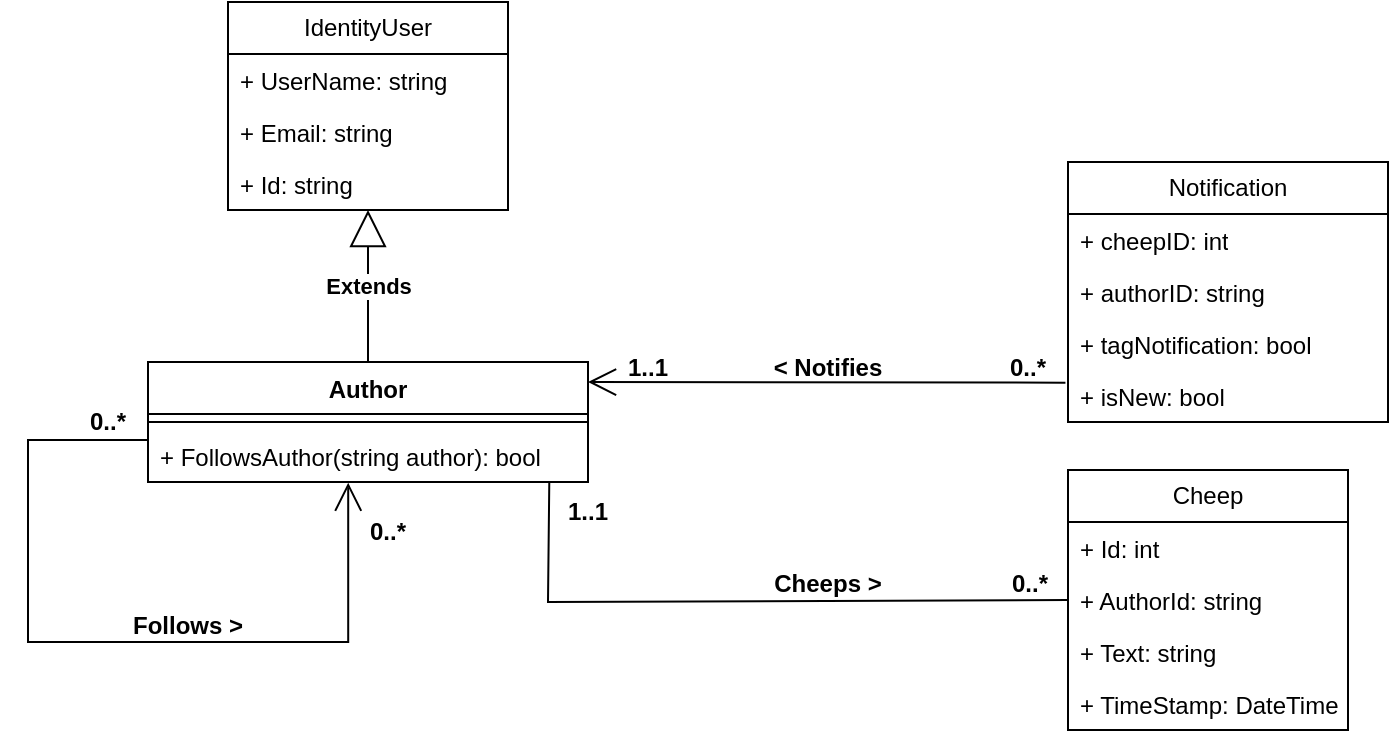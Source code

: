 <mxfile version="25.0.2">
  <diagram id="C5RBs43oDa-KdzZeNtuy" name="Page-1">
    <mxGraphModel dx="940" dy="702" grid="1" gridSize="10" guides="1" tooltips="1" connect="1" arrows="1" fold="1" page="1" pageScale="1" pageWidth="827" pageHeight="1169" math="0" shadow="0">
      <root>
        <mxCell id="WIyWlLk6GJQsqaUBKTNV-0" />
        <mxCell id="WIyWlLk6GJQsqaUBKTNV-1" parent="WIyWlLk6GJQsqaUBKTNV-0" />
        <mxCell id="jE28etoplx5Ut-UICcE7-0" value="IdentityUser" style="swimlane;fontStyle=0;childLayout=stackLayout;horizontal=1;startSize=26;fillColor=none;horizontalStack=0;resizeParent=1;resizeParentMax=0;resizeLast=0;collapsible=1;marginBottom=0;whiteSpace=wrap;html=1;" parent="WIyWlLk6GJQsqaUBKTNV-1" vertex="1">
          <mxGeometry x="120" y="20" width="140" height="104" as="geometry" />
        </mxCell>
        <mxCell id="jE28etoplx5Ut-UICcE7-1" value="+ UserName: string" style="text;strokeColor=none;fillColor=none;align=left;verticalAlign=top;spacingLeft=4;spacingRight=4;overflow=hidden;rotatable=0;points=[[0,0.5],[1,0.5]];portConstraint=eastwest;whiteSpace=wrap;html=1;" parent="jE28etoplx5Ut-UICcE7-0" vertex="1">
          <mxGeometry y="26" width="140" height="26" as="geometry" />
        </mxCell>
        <mxCell id="jE28etoplx5Ut-UICcE7-2" value="+ Email: string" style="text;strokeColor=none;fillColor=none;align=left;verticalAlign=top;spacingLeft=4;spacingRight=4;overflow=hidden;rotatable=0;points=[[0,0.5],[1,0.5]];portConstraint=eastwest;whiteSpace=wrap;html=1;" parent="jE28etoplx5Ut-UICcE7-0" vertex="1">
          <mxGeometry y="52" width="140" height="26" as="geometry" />
        </mxCell>
        <mxCell id="jE28etoplx5Ut-UICcE7-3" value="+ Id: string" style="text;strokeColor=none;fillColor=none;align=left;verticalAlign=top;spacingLeft=4;spacingRight=4;overflow=hidden;rotatable=0;points=[[0,0.5],[1,0.5]];portConstraint=eastwest;whiteSpace=wrap;html=1;" parent="jE28etoplx5Ut-UICcE7-0" vertex="1">
          <mxGeometry y="78" width="140" height="26" as="geometry" />
        </mxCell>
        <mxCell id="jE28etoplx5Ut-UICcE7-8" value="Author" style="swimlane;fontStyle=1;align=center;verticalAlign=top;childLayout=stackLayout;horizontal=1;startSize=26;horizontalStack=0;resizeParent=1;resizeParentMax=0;resizeLast=0;collapsible=1;marginBottom=0;whiteSpace=wrap;html=1;gradientColor=default;fillColor=none;" parent="WIyWlLk6GJQsqaUBKTNV-1" vertex="1">
          <mxGeometry x="80" y="200" width="220" height="60" as="geometry" />
        </mxCell>
        <mxCell id="jE28etoplx5Ut-UICcE7-10" value="" style="line;strokeWidth=1;fillColor=none;align=left;verticalAlign=middle;spacingTop=-1;spacingLeft=3;spacingRight=3;rotatable=0;labelPosition=right;points=[];portConstraint=eastwest;strokeColor=inherit;" parent="jE28etoplx5Ut-UICcE7-8" vertex="1">
          <mxGeometry y="26" width="220" height="8" as="geometry" />
        </mxCell>
        <mxCell id="jE28etoplx5Ut-UICcE7-11" value="+ FollowsAuthor(string author): bool" style="text;strokeColor=none;fillColor=none;align=left;verticalAlign=top;spacingLeft=4;spacingRight=4;overflow=hidden;rotatable=0;points=[[0,0.5],[1,0.5]];portConstraint=eastwest;whiteSpace=wrap;html=1;" parent="jE28etoplx5Ut-UICcE7-8" vertex="1">
          <mxGeometry y="34" width="220" height="26" as="geometry" />
        </mxCell>
        <mxCell id="HtRbUgFwsfMNUu89t4VH-27" value="" style="endArrow=open;endFill=1;endSize=12;html=1;rounded=0;exitX=0;exitY=0.5;exitDx=0;exitDy=0;edgeStyle=orthogonalEdgeStyle;entryX=0.455;entryY=1.013;entryDx=0;entryDy=0;entryPerimeter=0;" edge="1" parent="jE28etoplx5Ut-UICcE7-8" target="jE28etoplx5Ut-UICcE7-11">
          <mxGeometry width="160" relative="1" as="geometry">
            <mxPoint y="39" as="sourcePoint" />
            <mxPoint x="50" y="160" as="targetPoint" />
            <Array as="points">
              <mxPoint x="-60" y="39" />
              <mxPoint x="-60" y="140" />
              <mxPoint x="100" y="140" />
            </Array>
          </mxGeometry>
        </mxCell>
        <mxCell id="jE28etoplx5Ut-UICcE7-15" value="Cheep" style="swimlane;fontStyle=0;childLayout=stackLayout;horizontal=1;startSize=26;fillColor=none;horizontalStack=0;resizeParent=1;resizeParentMax=0;resizeLast=0;collapsible=1;marginBottom=0;whiteSpace=wrap;html=1;" parent="WIyWlLk6GJQsqaUBKTNV-1" vertex="1">
          <mxGeometry x="540" y="254" width="140" height="130" as="geometry" />
        </mxCell>
        <mxCell id="jE28etoplx5Ut-UICcE7-16" value="+ Id: int" style="text;strokeColor=none;fillColor=none;align=left;verticalAlign=top;spacingLeft=4;spacingRight=4;overflow=hidden;rotatable=0;points=[[0,0.5],[1,0.5]];portConstraint=eastwest;whiteSpace=wrap;html=1;" parent="jE28etoplx5Ut-UICcE7-15" vertex="1">
          <mxGeometry y="26" width="140" height="26" as="geometry" />
        </mxCell>
        <mxCell id="jE28etoplx5Ut-UICcE7-18" value="+ AuthorId: string" style="text;strokeColor=none;fillColor=none;align=left;verticalAlign=top;spacingLeft=4;spacingRight=4;overflow=hidden;rotatable=0;points=[[0,0.5],[1,0.5]];portConstraint=eastwest;whiteSpace=wrap;html=1;" parent="jE28etoplx5Ut-UICcE7-15" vertex="1">
          <mxGeometry y="52" width="140" height="26" as="geometry" />
        </mxCell>
        <mxCell id="jE28etoplx5Ut-UICcE7-19" value="+ Text: string" style="text;strokeColor=none;fillColor=none;align=left;verticalAlign=top;spacingLeft=4;spacingRight=4;overflow=hidden;rotatable=0;points=[[0,0.5],[1,0.5]];portConstraint=eastwest;whiteSpace=wrap;html=1;" parent="jE28etoplx5Ut-UICcE7-15" vertex="1">
          <mxGeometry y="78" width="140" height="26" as="geometry" />
        </mxCell>
        <mxCell id="jE28etoplx5Ut-UICcE7-20" value="+ TimeStamp: DateTime" style="text;strokeColor=none;fillColor=none;align=left;verticalAlign=top;spacingLeft=4;spacingRight=4;overflow=hidden;rotatable=0;points=[[0,0.5],[1,0.5]];portConstraint=eastwest;whiteSpace=wrap;html=1;" parent="jE28etoplx5Ut-UICcE7-15" vertex="1">
          <mxGeometry y="104" width="140" height="26" as="geometry" />
        </mxCell>
        <mxCell id="jE28etoplx5Ut-UICcE7-21" value="Notification" style="swimlane;fontStyle=0;childLayout=stackLayout;horizontal=1;startSize=26;fillColor=none;horizontalStack=0;resizeParent=1;resizeParentMax=0;resizeLast=0;collapsible=1;marginBottom=0;whiteSpace=wrap;html=1;" parent="WIyWlLk6GJQsqaUBKTNV-1" vertex="1">
          <mxGeometry x="540" y="100" width="160" height="130" as="geometry" />
        </mxCell>
        <mxCell id="jE28etoplx5Ut-UICcE7-22" value="+ cheepID: int" style="text;strokeColor=none;fillColor=none;align=left;verticalAlign=top;spacingLeft=4;spacingRight=4;overflow=hidden;rotatable=0;points=[[0,0.5],[1,0.5]];portConstraint=eastwest;whiteSpace=wrap;html=1;" parent="jE28etoplx5Ut-UICcE7-21" vertex="1">
          <mxGeometry y="26" width="160" height="26" as="geometry" />
        </mxCell>
        <mxCell id="jE28etoplx5Ut-UICcE7-23" value="+ authorID: string" style="text;strokeColor=none;fillColor=none;align=left;verticalAlign=top;spacingLeft=4;spacingRight=4;overflow=hidden;rotatable=0;points=[[0,0.5],[1,0.5]];portConstraint=eastwest;whiteSpace=wrap;html=1;" parent="jE28etoplx5Ut-UICcE7-21" vertex="1">
          <mxGeometry y="52" width="160" height="26" as="geometry" />
        </mxCell>
        <mxCell id="jE28etoplx5Ut-UICcE7-24" value="+ tagNotification: bool" style="text;strokeColor=none;fillColor=none;align=left;verticalAlign=top;spacingLeft=4;spacingRight=4;overflow=hidden;rotatable=0;points=[[0,0.5],[1,0.5]];portConstraint=eastwest;whiteSpace=wrap;html=1;" parent="jE28etoplx5Ut-UICcE7-21" vertex="1">
          <mxGeometry y="78" width="160" height="26" as="geometry" />
        </mxCell>
        <mxCell id="jE28etoplx5Ut-UICcE7-25" value="+ isNew: bool" style="text;strokeColor=none;fillColor=none;align=left;verticalAlign=top;spacingLeft=4;spacingRight=4;overflow=hidden;rotatable=0;points=[[0,0.5],[1,0.5]];portConstraint=eastwest;whiteSpace=wrap;html=1;" parent="jE28etoplx5Ut-UICcE7-21" vertex="1">
          <mxGeometry y="104" width="160" height="26" as="geometry" />
        </mxCell>
        <mxCell id="jE28etoplx5Ut-UICcE7-27" value="&lt;b&gt;Extends&lt;/b&gt;" style="endArrow=block;endSize=16;endFill=0;html=1;rounded=0;exitX=0.5;exitY=0;exitDx=0;exitDy=0;" parent="WIyWlLk6GJQsqaUBKTNV-1" source="jE28etoplx5Ut-UICcE7-8" target="jE28etoplx5Ut-UICcE7-0" edge="1">
          <mxGeometry width="160" relative="1" as="geometry">
            <mxPoint x="190" y="240" as="sourcePoint" />
            <mxPoint x="350" y="240" as="targetPoint" />
          </mxGeometry>
        </mxCell>
        <mxCell id="jE28etoplx5Ut-UICcE7-30" value="" style="endArrow=none;html=1;rounded=0;entryX=0;entryY=0.5;entryDx=0;entryDy=0;enumerate=0;exitX=0.912;exitY=1.013;exitDx=0;exitDy=0;exitPerimeter=0;" parent="WIyWlLk6GJQsqaUBKTNV-1" source="jE28etoplx5Ut-UICcE7-11" target="jE28etoplx5Ut-UICcE7-18" edge="1">
          <mxGeometry width="50" height="50" relative="1" as="geometry">
            <mxPoint x="120" y="286" as="sourcePoint" />
            <mxPoint x="230" y="480" as="targetPoint" />
            <Array as="points">
              <mxPoint x="280" y="320" />
            </Array>
          </mxGeometry>
        </mxCell>
        <mxCell id="HtRbUgFwsfMNUu89t4VH-0" value="&lt;b&gt;Cheeps &amp;gt;&lt;/b&gt;" style="text;strokeColor=none;align=center;fillColor=none;html=1;verticalAlign=middle;whiteSpace=wrap;rounded=0;rotation=0;" vertex="1" parent="WIyWlLk6GJQsqaUBKTNV-1">
          <mxGeometry x="390" y="296" width="60" height="30" as="geometry" />
        </mxCell>
        <mxCell id="HtRbUgFwsfMNUu89t4VH-3" value="&lt;b&gt;&amp;lt; Notifies&lt;/b&gt;" style="text;strokeColor=none;align=center;fillColor=none;html=1;verticalAlign=middle;whiteSpace=wrap;rounded=0;rotation=0;" vertex="1" parent="WIyWlLk6GJQsqaUBKTNV-1">
          <mxGeometry x="370" y="188" width="100" height="30" as="geometry" />
        </mxCell>
        <mxCell id="HtRbUgFwsfMNUu89t4VH-8" value="" style="endArrow=open;endFill=1;endSize=12;html=1;rounded=0;exitX=-0.008;exitY=0.244;exitDx=0;exitDy=0;exitPerimeter=0;" edge="1" parent="WIyWlLk6GJQsqaUBKTNV-1" source="jE28etoplx5Ut-UICcE7-25">
          <mxGeometry width="160" relative="1" as="geometry">
            <mxPoint x="300" y="350" as="sourcePoint" />
            <mxPoint x="300" y="210" as="targetPoint" />
          </mxGeometry>
        </mxCell>
        <mxCell id="HtRbUgFwsfMNUu89t4VH-18" value="&lt;b&gt;1..1&lt;/b&gt;" style="text;strokeColor=none;align=center;fillColor=none;html=1;verticalAlign=middle;whiteSpace=wrap;rounded=0;" vertex="1" parent="WIyWlLk6GJQsqaUBKTNV-1">
          <mxGeometry x="270" y="260" width="60" height="30" as="geometry" />
        </mxCell>
        <mxCell id="HtRbUgFwsfMNUu89t4VH-23" value="&lt;b&gt;0..*&lt;/b&gt;" style="text;strokeColor=none;align=center;fillColor=none;html=1;verticalAlign=middle;whiteSpace=wrap;rounded=0;" vertex="1" parent="WIyWlLk6GJQsqaUBKTNV-1">
          <mxGeometry x="491" y="296" width="60" height="30" as="geometry" />
        </mxCell>
        <mxCell id="HtRbUgFwsfMNUu89t4VH-24" value="&lt;b&gt;0..*&lt;/b&gt;" style="text;strokeColor=none;align=center;fillColor=none;html=1;verticalAlign=middle;whiteSpace=wrap;rounded=0;" vertex="1" parent="WIyWlLk6GJQsqaUBKTNV-1">
          <mxGeometry x="490" y="188" width="60" height="30" as="geometry" />
        </mxCell>
        <mxCell id="HtRbUgFwsfMNUu89t4VH-25" value="&lt;b&gt;1..1&lt;/b&gt;" style="text;strokeColor=none;align=center;fillColor=none;html=1;verticalAlign=middle;whiteSpace=wrap;rounded=0;" vertex="1" parent="WIyWlLk6GJQsqaUBKTNV-1">
          <mxGeometry x="300" y="188" width="60" height="30" as="geometry" />
        </mxCell>
        <mxCell id="HtRbUgFwsfMNUu89t4VH-28" value="&lt;b&gt;Follows &amp;gt;&lt;/b&gt;" style="text;strokeColor=none;align=center;fillColor=none;html=1;verticalAlign=middle;whiteSpace=wrap;rounded=0;rotation=0;" vertex="1" parent="WIyWlLk6GJQsqaUBKTNV-1">
          <mxGeometry x="70" y="317" width="60" height="30" as="geometry" />
        </mxCell>
        <mxCell id="HtRbUgFwsfMNUu89t4VH-31" value="&lt;b&gt;0..*&lt;/b&gt;" style="text;strokeColor=none;align=center;fillColor=none;html=1;verticalAlign=middle;whiteSpace=wrap;rounded=0;" vertex="1" parent="WIyWlLk6GJQsqaUBKTNV-1">
          <mxGeometry x="170" y="270" width="60" height="30" as="geometry" />
        </mxCell>
        <mxCell id="HtRbUgFwsfMNUu89t4VH-37" value="&lt;b&gt;0..*&lt;/b&gt;" style="text;strokeColor=none;align=center;fillColor=none;html=1;verticalAlign=middle;whiteSpace=wrap;rounded=0;" vertex="1" parent="WIyWlLk6GJQsqaUBKTNV-1">
          <mxGeometry x="30" y="215" width="60" height="30" as="geometry" />
        </mxCell>
      </root>
    </mxGraphModel>
  </diagram>
</mxfile>
